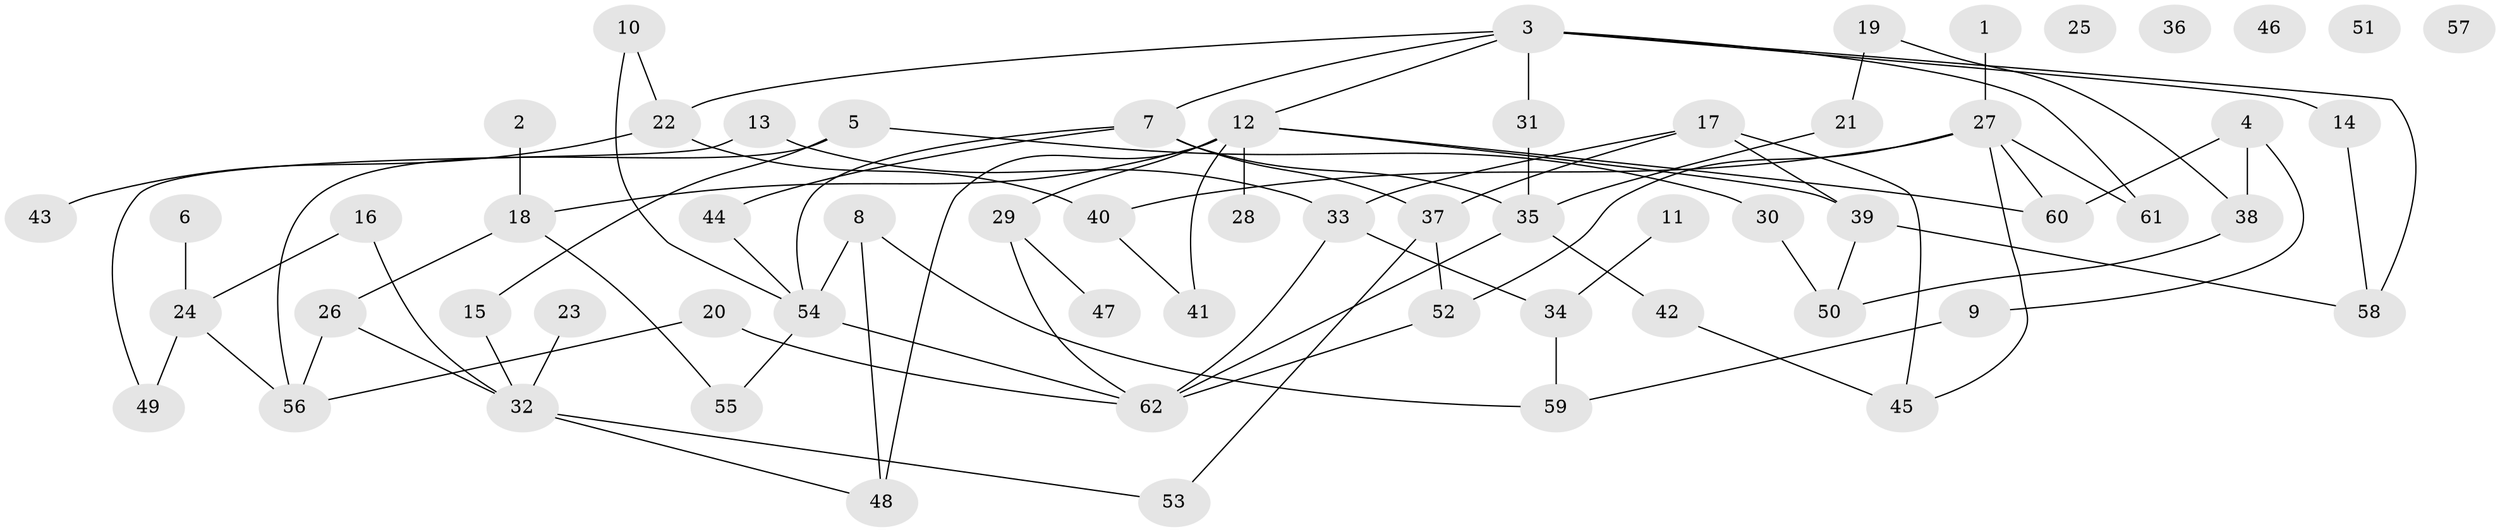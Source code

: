 // coarse degree distribution, {5: 0.11904761904761904, 1: 0.16666666666666666, 7: 0.023809523809523808, 4: 0.16666666666666666, 3: 0.11904761904761904, 9: 0.047619047619047616, 2: 0.19047619047619047, 6: 0.047619047619047616, 0: 0.11904761904761904}
// Generated by graph-tools (version 1.1) at 2025/23/03/03/25 07:23:26]
// undirected, 62 vertices, 85 edges
graph export_dot {
graph [start="1"]
  node [color=gray90,style=filled];
  1;
  2;
  3;
  4;
  5;
  6;
  7;
  8;
  9;
  10;
  11;
  12;
  13;
  14;
  15;
  16;
  17;
  18;
  19;
  20;
  21;
  22;
  23;
  24;
  25;
  26;
  27;
  28;
  29;
  30;
  31;
  32;
  33;
  34;
  35;
  36;
  37;
  38;
  39;
  40;
  41;
  42;
  43;
  44;
  45;
  46;
  47;
  48;
  49;
  50;
  51;
  52;
  53;
  54;
  55;
  56;
  57;
  58;
  59;
  60;
  61;
  62;
  1 -- 27;
  2 -- 18;
  3 -- 7;
  3 -- 12;
  3 -- 14;
  3 -- 22;
  3 -- 31;
  3 -- 58;
  3 -- 61;
  4 -- 9;
  4 -- 38;
  4 -- 60;
  5 -- 15;
  5 -- 30;
  5 -- 56;
  6 -- 24;
  7 -- 35;
  7 -- 37;
  7 -- 44;
  7 -- 54;
  8 -- 48;
  8 -- 54;
  8 -- 59;
  9 -- 59;
  10 -- 22;
  10 -- 54;
  11 -- 34;
  12 -- 18;
  12 -- 28;
  12 -- 29;
  12 -- 39;
  12 -- 41;
  12 -- 48;
  12 -- 60;
  13 -- 33;
  13 -- 49;
  14 -- 58;
  15 -- 32;
  16 -- 24;
  16 -- 32;
  17 -- 33;
  17 -- 37;
  17 -- 39;
  17 -- 45;
  18 -- 26;
  18 -- 55;
  19 -- 21;
  19 -- 38;
  20 -- 56;
  20 -- 62;
  21 -- 35;
  22 -- 40;
  22 -- 43;
  23 -- 32;
  24 -- 49;
  24 -- 56;
  26 -- 32;
  26 -- 56;
  27 -- 40;
  27 -- 45;
  27 -- 52;
  27 -- 60;
  27 -- 61;
  29 -- 47;
  29 -- 62;
  30 -- 50;
  31 -- 35;
  32 -- 48;
  32 -- 53;
  33 -- 34;
  33 -- 62;
  34 -- 59;
  35 -- 42;
  35 -- 62;
  37 -- 52;
  37 -- 53;
  38 -- 50;
  39 -- 50;
  39 -- 58;
  40 -- 41;
  42 -- 45;
  44 -- 54;
  52 -- 62;
  54 -- 55;
  54 -- 62;
}
